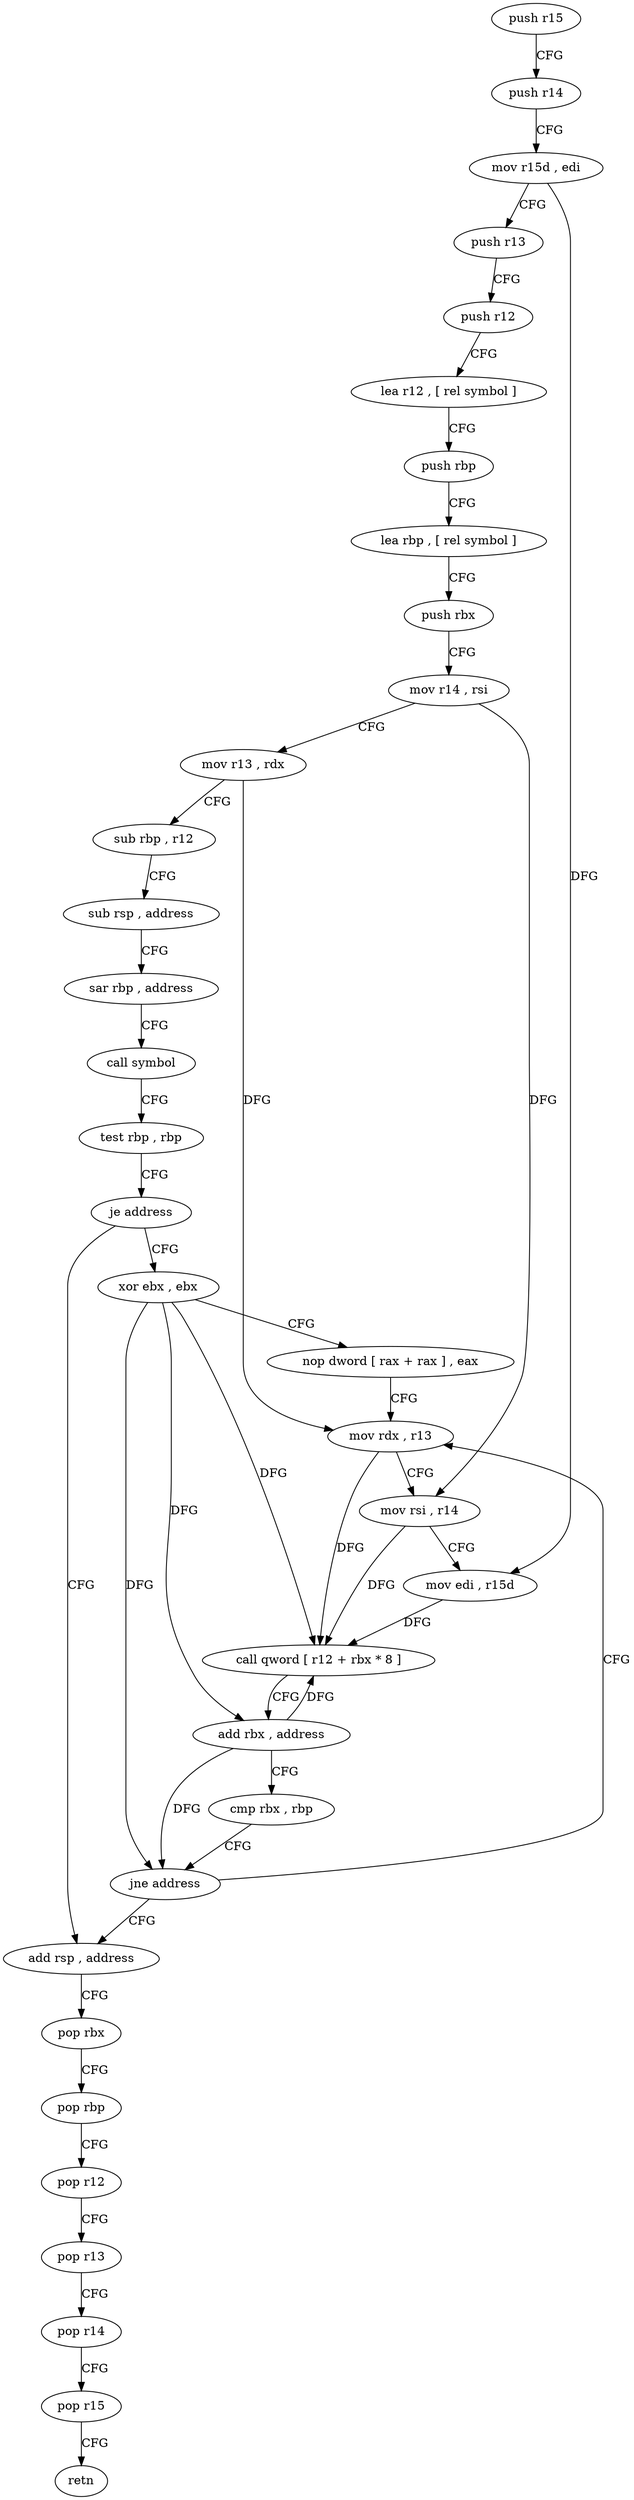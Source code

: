 digraph "func" {
"4271264" [label = "push r15" ]
"4271266" [label = "push r14" ]
"4271268" [label = "mov r15d , edi" ]
"4271271" [label = "push r13" ]
"4271273" [label = "push r12" ]
"4271275" [label = "lea r12 , [ rel symbol ]" ]
"4271282" [label = "push rbp" ]
"4271283" [label = "lea rbp , [ rel symbol ]" ]
"4271290" [label = "push rbx" ]
"4271291" [label = "mov r14 , rsi" ]
"4271294" [label = "mov r13 , rdx" ]
"4271297" [label = "sub rbp , r12" ]
"4271300" [label = "sub rsp , address" ]
"4271304" [label = "sar rbp , address" ]
"4271308" [label = "call symbol" ]
"4271313" [label = "test rbp , rbp" ]
"4271316" [label = "je address" ]
"4271350" [label = "add rsp , address" ]
"4271318" [label = "xor ebx , ebx" ]
"4271354" [label = "pop rbx" ]
"4271355" [label = "pop rbp" ]
"4271356" [label = "pop r12" ]
"4271358" [label = "pop r13" ]
"4271360" [label = "pop r14" ]
"4271362" [label = "pop r15" ]
"4271364" [label = "retn" ]
"4271320" [label = "nop dword [ rax + rax ] , eax" ]
"4271328" [label = "mov rdx , r13" ]
"4271331" [label = "mov rsi , r14" ]
"4271334" [label = "mov edi , r15d" ]
"4271337" [label = "call qword [ r12 + rbx * 8 ]" ]
"4271341" [label = "add rbx , address" ]
"4271345" [label = "cmp rbx , rbp" ]
"4271348" [label = "jne address" ]
"4271264" -> "4271266" [ label = "CFG" ]
"4271266" -> "4271268" [ label = "CFG" ]
"4271268" -> "4271271" [ label = "CFG" ]
"4271268" -> "4271334" [ label = "DFG" ]
"4271271" -> "4271273" [ label = "CFG" ]
"4271273" -> "4271275" [ label = "CFG" ]
"4271275" -> "4271282" [ label = "CFG" ]
"4271282" -> "4271283" [ label = "CFG" ]
"4271283" -> "4271290" [ label = "CFG" ]
"4271290" -> "4271291" [ label = "CFG" ]
"4271291" -> "4271294" [ label = "CFG" ]
"4271291" -> "4271331" [ label = "DFG" ]
"4271294" -> "4271297" [ label = "CFG" ]
"4271294" -> "4271328" [ label = "DFG" ]
"4271297" -> "4271300" [ label = "CFG" ]
"4271300" -> "4271304" [ label = "CFG" ]
"4271304" -> "4271308" [ label = "CFG" ]
"4271308" -> "4271313" [ label = "CFG" ]
"4271313" -> "4271316" [ label = "CFG" ]
"4271316" -> "4271350" [ label = "CFG" ]
"4271316" -> "4271318" [ label = "CFG" ]
"4271350" -> "4271354" [ label = "CFG" ]
"4271318" -> "4271320" [ label = "CFG" ]
"4271318" -> "4271337" [ label = "DFG" ]
"4271318" -> "4271341" [ label = "DFG" ]
"4271318" -> "4271348" [ label = "DFG" ]
"4271354" -> "4271355" [ label = "CFG" ]
"4271355" -> "4271356" [ label = "CFG" ]
"4271356" -> "4271358" [ label = "CFG" ]
"4271358" -> "4271360" [ label = "CFG" ]
"4271360" -> "4271362" [ label = "CFG" ]
"4271362" -> "4271364" [ label = "CFG" ]
"4271320" -> "4271328" [ label = "CFG" ]
"4271328" -> "4271331" [ label = "CFG" ]
"4271328" -> "4271337" [ label = "DFG" ]
"4271331" -> "4271334" [ label = "CFG" ]
"4271331" -> "4271337" [ label = "DFG" ]
"4271334" -> "4271337" [ label = "DFG" ]
"4271337" -> "4271341" [ label = "CFG" ]
"4271341" -> "4271345" [ label = "CFG" ]
"4271341" -> "4271337" [ label = "DFG" ]
"4271341" -> "4271348" [ label = "DFG" ]
"4271345" -> "4271348" [ label = "CFG" ]
"4271348" -> "4271328" [ label = "CFG" ]
"4271348" -> "4271350" [ label = "CFG" ]
}
